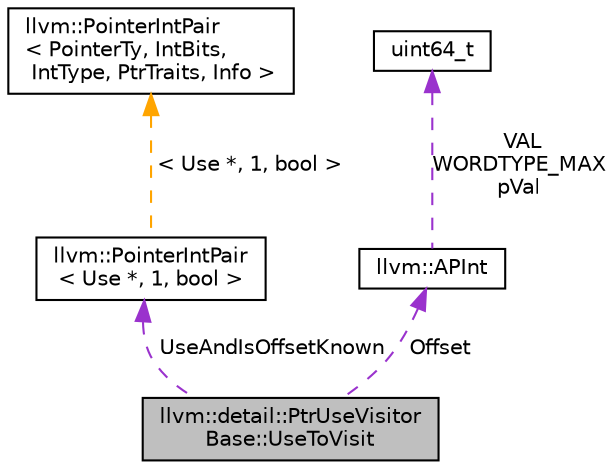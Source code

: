 digraph "llvm::detail::PtrUseVisitorBase::UseToVisit"
{
 // LATEX_PDF_SIZE
  bgcolor="transparent";
  edge [fontname="Helvetica",fontsize="10",labelfontname="Helvetica",labelfontsize="10"];
  node [fontname="Helvetica",fontsize="10",shape="box"];
  Node1 [label="llvm::detail::PtrUseVisitor\lBase::UseToVisit",height=0.2,width=0.4,color="black", fillcolor="grey75", style="filled", fontcolor="black",tooltip="A struct of the data needed to visit a particular use."];
  Node2 -> Node1 [dir="back",color="darkorchid3",fontsize="10",style="dashed",label=" UseAndIsOffsetKnown" ,fontname="Helvetica"];
  Node2 [label="llvm::PointerIntPair\l\< Use *, 1, bool \>",height=0.2,width=0.4,color="black",URL="$classllvm_1_1PointerIntPair.html",tooltip=" "];
  Node3 -> Node2 [dir="back",color="orange",fontsize="10",style="dashed",label=" \< Use *, 1, bool \>" ,fontname="Helvetica"];
  Node3 [label="llvm::PointerIntPair\l\< PointerTy, IntBits,\l IntType, PtrTraits, Info \>",height=0.2,width=0.4,color="black",URL="$classllvm_1_1PointerIntPair.html",tooltip="PointerIntPair - This class implements a pair of a pointer and small integer."];
  Node4 -> Node1 [dir="back",color="darkorchid3",fontsize="10",style="dashed",label=" Offset" ,fontname="Helvetica"];
  Node4 [label="llvm::APInt",height=0.2,width=0.4,color="black",URL="$classllvm_1_1APInt.html",tooltip="Class for arbitrary precision integers."];
  Node5 -> Node4 [dir="back",color="darkorchid3",fontsize="10",style="dashed",label=" VAL\nWORDTYPE_MAX\npVal" ,fontname="Helvetica"];
  Node5 [label="uint64_t",height=0.2,width=0.4,color="black",tooltip=" "];
}
